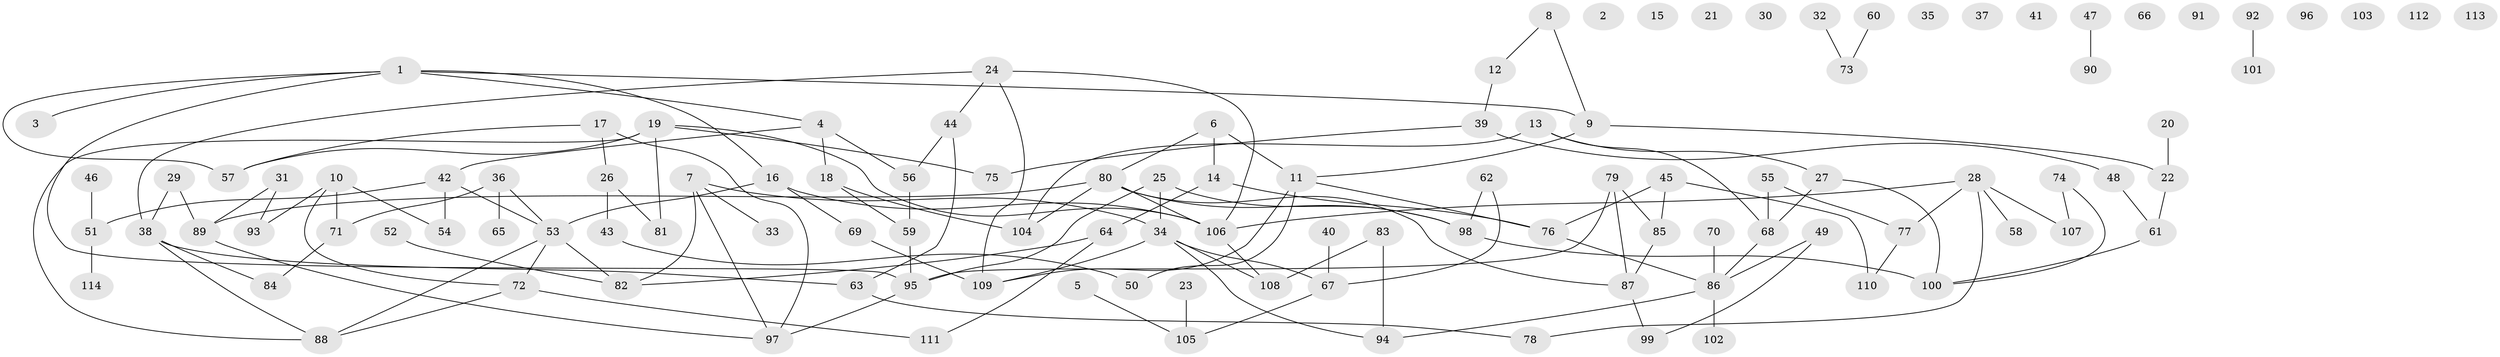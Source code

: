 // coarse degree distribution, {0: 0.16455696202531644, 1: 0.20253164556962025, 4: 0.10126582278481013, 3: 0.13924050632911392, 2: 0.25316455696202533, 8: 0.02531645569620253, 7: 0.02531645569620253, 5: 0.05063291139240506, 11: 0.012658227848101266, 6: 0.012658227848101266, 10: 0.012658227848101266}
// Generated by graph-tools (version 1.1) at 2025/44/03/04/25 21:44:16]
// undirected, 114 vertices, 144 edges
graph export_dot {
graph [start="1"]
  node [color=gray90,style=filled];
  1;
  2;
  3;
  4;
  5;
  6;
  7;
  8;
  9;
  10;
  11;
  12;
  13;
  14;
  15;
  16;
  17;
  18;
  19;
  20;
  21;
  22;
  23;
  24;
  25;
  26;
  27;
  28;
  29;
  30;
  31;
  32;
  33;
  34;
  35;
  36;
  37;
  38;
  39;
  40;
  41;
  42;
  43;
  44;
  45;
  46;
  47;
  48;
  49;
  50;
  51;
  52;
  53;
  54;
  55;
  56;
  57;
  58;
  59;
  60;
  61;
  62;
  63;
  64;
  65;
  66;
  67;
  68;
  69;
  70;
  71;
  72;
  73;
  74;
  75;
  76;
  77;
  78;
  79;
  80;
  81;
  82;
  83;
  84;
  85;
  86;
  87;
  88;
  89;
  90;
  91;
  92;
  93;
  94;
  95;
  96;
  97;
  98;
  99;
  100;
  101;
  102;
  103;
  104;
  105;
  106;
  107;
  108;
  109;
  110;
  111;
  112;
  113;
  114;
  1 -- 3;
  1 -- 4;
  1 -- 9;
  1 -- 16;
  1 -- 57;
  1 -- 95;
  4 -- 18;
  4 -- 42;
  4 -- 56;
  5 -- 105;
  6 -- 11;
  6 -- 14;
  6 -- 80;
  7 -- 33;
  7 -- 34;
  7 -- 82;
  7 -- 97;
  8 -- 9;
  8 -- 12;
  9 -- 11;
  9 -- 22;
  10 -- 54;
  10 -- 71;
  10 -- 72;
  10 -- 93;
  11 -- 50;
  11 -- 76;
  11 -- 109;
  12 -- 39;
  13 -- 27;
  13 -- 68;
  13 -- 104;
  14 -- 64;
  14 -- 76;
  16 -- 53;
  16 -- 69;
  16 -- 106;
  17 -- 26;
  17 -- 57;
  17 -- 97;
  18 -- 59;
  18 -- 104;
  19 -- 57;
  19 -- 75;
  19 -- 81;
  19 -- 88;
  19 -- 106;
  20 -- 22;
  22 -- 61;
  23 -- 105;
  24 -- 38;
  24 -- 44;
  24 -- 106;
  24 -- 109;
  25 -- 34;
  25 -- 95;
  25 -- 98;
  26 -- 43;
  26 -- 81;
  27 -- 68;
  27 -- 100;
  28 -- 58;
  28 -- 77;
  28 -- 78;
  28 -- 106;
  28 -- 107;
  29 -- 38;
  29 -- 89;
  31 -- 89;
  31 -- 93;
  32 -- 73;
  34 -- 67;
  34 -- 94;
  34 -- 108;
  34 -- 109;
  36 -- 53;
  36 -- 65;
  36 -- 71;
  38 -- 63;
  38 -- 84;
  38 -- 88;
  39 -- 48;
  39 -- 75;
  40 -- 67;
  42 -- 51;
  42 -- 53;
  42 -- 54;
  43 -- 50;
  44 -- 56;
  44 -- 63;
  45 -- 76;
  45 -- 85;
  45 -- 110;
  46 -- 51;
  47 -- 90;
  48 -- 61;
  49 -- 86;
  49 -- 99;
  51 -- 114;
  52 -- 82;
  53 -- 72;
  53 -- 82;
  53 -- 88;
  55 -- 68;
  55 -- 77;
  56 -- 59;
  59 -- 95;
  60 -- 73;
  61 -- 100;
  62 -- 67;
  62 -- 98;
  63 -- 78;
  64 -- 82;
  64 -- 111;
  67 -- 105;
  68 -- 86;
  69 -- 109;
  70 -- 86;
  71 -- 84;
  72 -- 88;
  72 -- 111;
  74 -- 100;
  74 -- 107;
  76 -- 86;
  77 -- 110;
  79 -- 85;
  79 -- 87;
  79 -- 95;
  80 -- 87;
  80 -- 89;
  80 -- 98;
  80 -- 104;
  80 -- 106;
  83 -- 94;
  83 -- 108;
  85 -- 87;
  86 -- 94;
  86 -- 102;
  87 -- 99;
  89 -- 97;
  92 -- 101;
  95 -- 97;
  98 -- 100;
  106 -- 108;
}
